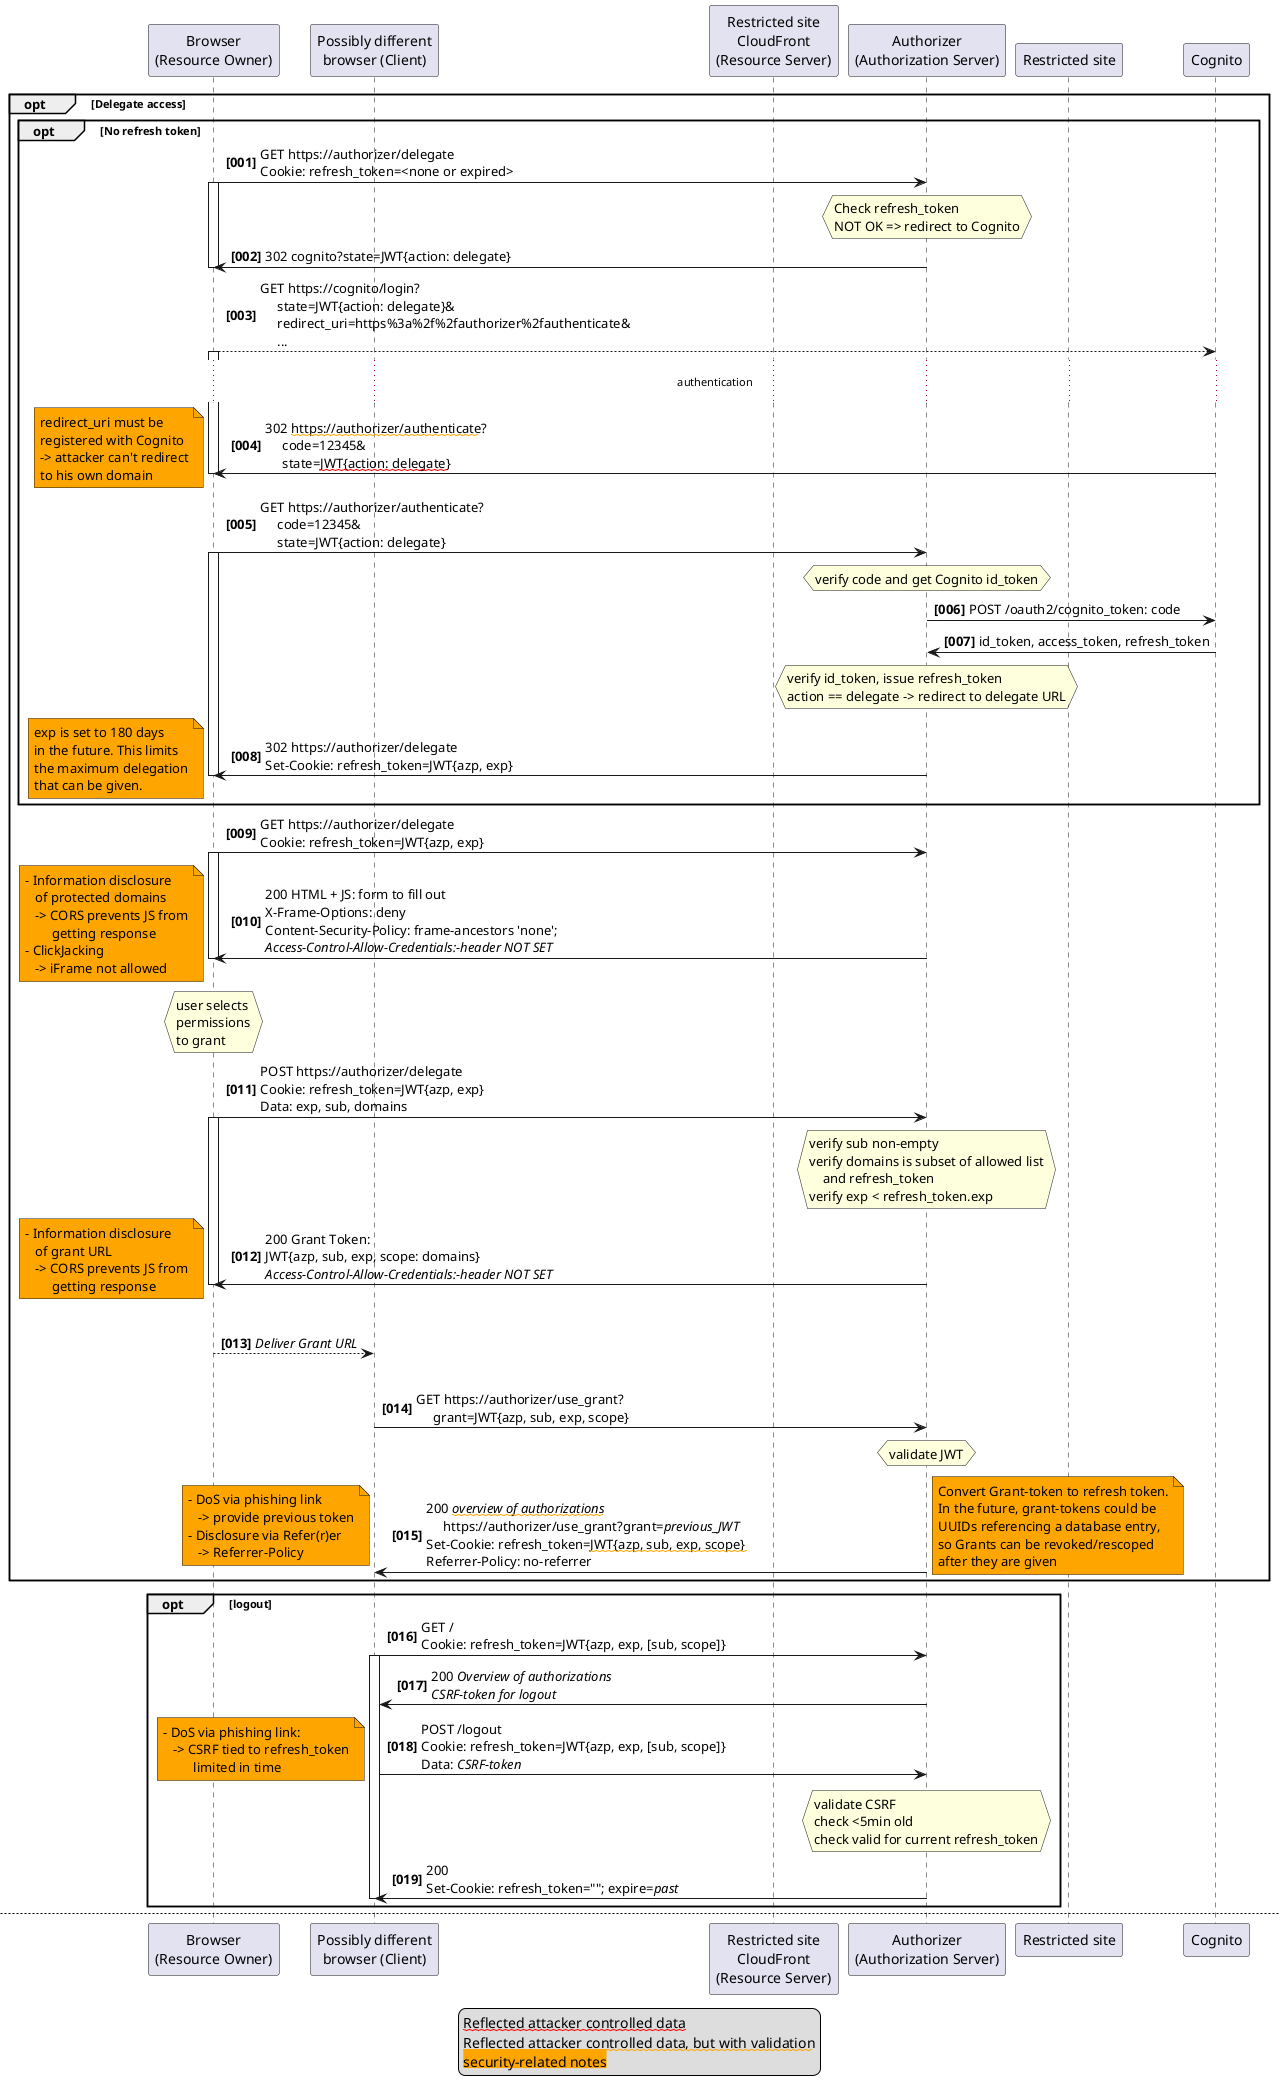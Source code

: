 @startuml

participant "Browser\n(Resource Owner)" as robrowser
participant "Possibly different\nbrowser (Client)" as clbrowser
participant "Restricted site\nCloudFront\n(Resource Server)" as protcf
participant "Authorizer\n(Authorization Server)" as auth
participant "Restricted site" as protorigin
participant "Cognito" as cognito


' Also change the style below, after newpage
skinparam noteBackgroundColor<<security>> #orange
legend
<w:red>Reflected attacker controlled data</w>
<w:orange>Reflected attacker controlled data, but with validation</w>
<back:orange>security-related notes</back>
end legend


autonumber "<b>[000]"


opt Delegate access

opt No refresh token

robrowser -> auth: GET https://authorizer/delegate\nCookie: refresh_token=<none or expired>
hnote over auth: Check refresh_token\nNOT OK => redirect to Cognito
activate robrowser
robrowser <- auth: 302 cognito?state=JWT{action: delegate}
deactivate robrowser

robrowser --> cognito: GET https://cognito/login?\n     state=JWT{action: delegate}&\n     redirect_uri=https%3a%2f%2fauthorizer%2fauthenticate&\n     ...
activate robrowser
...authentication...
robrowser <- cognito: 302 <w:orange>https://authorizer/authenticate</w>?\n     code=12345&\n     state=<w:red>JWT{action: delegate}</w>
deactivate robrowser
note <<security>> left
redirect_uri must be
registered with Cognito
-> attacker can't redirect
to his own domain
end note

robrowser -> auth: GET https://authorizer/authenticate?\n     code=12345&\n     state=JWT{action: delegate}
activate robrowser
hnote over auth: verify code and get Cognito id_token
auth -> cognito: POST /oauth2/cognito_token: code
auth <- cognito: id_token, access_token, refresh_token
hnote over auth: verify id_token, issue refresh_token\naction == delegate -> redirect to delegate URL
robrowser <- auth: 302 https://authorizer/delegate\nSet-Cookie: refresh_token=JWT{azp, exp}
deactivate robrowser
note <<security>> left
exp is set to 180 days
in the future. This limits
the maximum delegation
that can be given.
end note

end


robrowser -> auth: GET https://authorizer/delegate\nCookie: refresh_token=JWT{azp, exp}
activate robrowser
robrowser <- auth: 200 HTML + JS: form to fill out\nX-Frame-Options: deny\nContent-Security-Policy: frame-ancestors 'none';\n<i>Access-Control-Allow-Credentials:-header NOT SET</i>
deactivate robrowser
note <<security>> left
 - Information disclosure
    of protected domains
    -> CORS prevents JS from
         getting response
 - ClickJacking
    -> iFrame not allowed
end note

hnote over robrowser: user selects\npermissions\nto grant

robrowser -> auth: POST https://authorizer/delegate\nCookie: refresh_token=JWT{azp, exp}\nData: exp, sub, domains
activate robrowser
hnote over auth: verify sub non-empty\nverify domains is subset of allowed list\n    and refresh_token\nverify exp < refresh_token.exp
robrowser <- auth: 200 Grant Token:\nJWT{azp, sub, exp, scope: domains}\n<i>Access-Control-Allow-Credentials:-header NOT SET</i>
deactivate robrowser
note <<security>> left
 - Information disclosure
    of grant URL
    -> CORS prevents JS from
         getting response
end note

|||
clbrowser <-- robrowser: <i>Deliver Grant URL</i>
|||

clbrowser -> auth: GET https://authorizer/use_grant?\n     grant=JWT{azp, sub, exp, scope}
hnote over auth: validate JWT
clbrowser <- auth: 200 <i><w:orange>overview of authorizations</w></i>\n     https://authorizer/use_grant?grant=<i>previous_JWT</i>\nSet-Cookie: refresh_token=<w:orange>JWT{azp, sub, exp, scope}</w>\nReferrer-Policy: no-referrer
note <<security>> right
Convert Grant-token to refresh token.
In the future, grant-tokens could be
UUIDs referencing a database entry,
so Grants can be revoked/rescoped
after they are given
end note
note <<security>> left
 - DoS via phishing link
    -> provide previous token
 - Disclosure via Refer(r)er
    -> Referrer-Policy
end note


end

opt logout

clbrowser -> auth: GET /\nCookie: refresh_token=JWT{azp, exp, [sub, scope]}
activate clbrowser
clbrowser <- auth: 200 <i>Overview of authorizations</i>\n<i>CSRF-token for logout</i>

clbrowser -> auth: POST /logout\nCookie: refresh_token=JWT{azp, exp, [sub, scope]}\nData: <i>CSRF-token</i>
note <<security>> left
 - DoS via phishing link:
    -> CSRF tied to refresh_token
          limited in time
end note

hnote over auth
validate CSRF
check <5min old
check valid for current refresh_token
end note
clbrowser <- auth: 200\nSet-Cookie: refresh_token=""; expire=<i>past</i>
deactivate clbrowser


end



newpage
skinparam noteBackgroundColor<<security>> #orange



opt No access token for domain

clbrowser -> protcf: GET https://restricted/whatever\nCookie: access_token=<none or expired>
activate clbrowser
hnote over protcf: λ@E Viewer Request:\ncheck Cookie:-header\nNOT OK => redirect to authorizer
clbrowser <- protcf: 302 https://authorizer/authorize?\n     redirect_uri=<w:orange>https%3a%2f%2frestricted</w><w:red>%2fwhatever</w>
deactivate clbrowser


opt No refresh token

note over robrowser, clbrowser: If these are different browsers, FAIL\n\
If these are the same browser,\n\
Get a refresh_token similar to the\n\
section above:

robrowser -> auth: GET https://authorizer/authorize?\n     redirect_uri=https%3a%2f%2frestricted%2fwhatever\nCookie: refresh_token=<none or expired>
activate robrowser
hnote over auth: Check refresh_token\nNOT OK => redirect to Cognito
robrowser <- auth: 302 https:~//cognito?state=JWT{action: authorize, redirect_uri: <w:red>https://restricted/whatever</w>}
deactivate robrowser

robrowser -> cognito: GET https:~//cognito?state=JWT{action: authorize, redirect_uri: https://restricted/whatever}
activate robrowser
...authentication...
robrowser <- cognito: 302 https://authorizer/authenticate?\n     code=12345&\n     state=<w:red>JWT{action: authorize, redirect_uri: https://restricted/whatever}</w>
deactivate robrowser

robrowser -> auth: GET https://authorizer/authenticate?\n     code=12345&\n     state=JWT{action: authorize, redirect_uri: https://restricted/whatever}
activate robrowser
hnote over auth: verify code and get Cognito id_token
auth -> cognito: POST /oauth2/cognito_token: code
auth <- cognito: id_token, access_token, refresh_token
hnote over auth: verify id_token, issue refresh_token\naction == authorize\n     -> redirect to authorize\n     copy redirect_uri
robrowser <- auth: 302 https://authorizer/authorize?\n     redirect_uri=<w:red>https%3a%2f%2frestricted%2fwhatever</w>\nSet-Cookie: refresh_token=JWT{azp, exp}
deactivate robrowser

note over robrowser, clbrowser: Same browser:\nrefresh_token cookie is shared

end


clbrowser -> auth: GET https://authorizer/authorize?\n     redirect_uri=https%3a%2f%2frestricted%2fwhatever\nCookie: refresh_token=JWT{azp, exp[, sub, scope]}
activate clbrowser
hnote over auth: Validate refresh_token\nCheck redirect_uri allowed domain\nOK => issue access_token for domain
clbrowser <- auth: 302 https://<w:orange>restricted</w>/auth-UUID/set-cookie?\n     access_token=JWT{azp, sub, exp, scope: domain}&\n     redirect_uri=<w:orange>https%3a%2f%2frestricted</w><w:red>%2fwhatever</w>
deactivate clbrowser
note <<security>> right
Re-sign the refresh-token into a limited scope
access-token. If the restricted site somehow
leaks the access-token, it can't be used to
access any other site.
end note
note <<security>> left
 - open redirect
    -> domain is listed in JWT
    -> JWT only allows domain from list
         from config
end note


clbrowser -> protcf: GET https://restricted/auth-UUID/set-cookie?\n     access_token=JWT{azp, sub, exp, scope}&\n     redirect_uri=https%3a%2f%2frestricted%2fwhatever
activate clbrowser
hnote over protcf: λ@E Viewer Request:\nverify if access_token is valid for domain `restricted`\nverify it access_token is recently issued\nconvert query parameter to Set-Cookie\nissue redirect
clbrowser <- protcf: 302 <w:orange>https://restricted</w><w:red>/whatever</w>\nSet-Cookie: access_token=<w:orange>JWT{azp, sub, exp, scope}</w>\nReferrer-Policy: no-referrer
deactivate clbrowser
note <<security>> left
 - DoS via phishing link
    -> provided token must be valid
    => only reduction in `exp` can be done
 - Disclosure via Refer(r)er
    -> Referrer-Policy
end note


end

opt batch_authorize

clbrowser -> auth: GET https://authorizer/batch_authorize?\nCookie: refresh_token=JWT{azp, exp[, sub, scope]}
activate clbrowser
clbrowser <- auth: 200 <i>JSON with all access_tokens for scope</i>
deactivate clbrowser

end



clbrowser -> protcf: GET https://restricted/whatever\nCookie: access_token=JWT{azp, sub, exp, scope}
activate clbrowser
note right of protcf: λ@E Viewer Request:\ncheck Cookie:-header\nOK => pass through
protcf -> protorigin:  GET https://restricted/whatever\nCookie: <stripped>
protcf <- protorigin: 200
clbrowser <- protcf: 200
deactivate clbrowser
note <<security>> left
- JWT in Referrer
    -> Referrer-policy should prevent this
    -> browsers keep original Referrer on redirect
- CSRF
    -> no Access-Control-Allow-Credentials:-header
         prevents JS from accessing the response
    -> for POST requests, existing
         CSRF-protections should suffice
end note


@enduml
